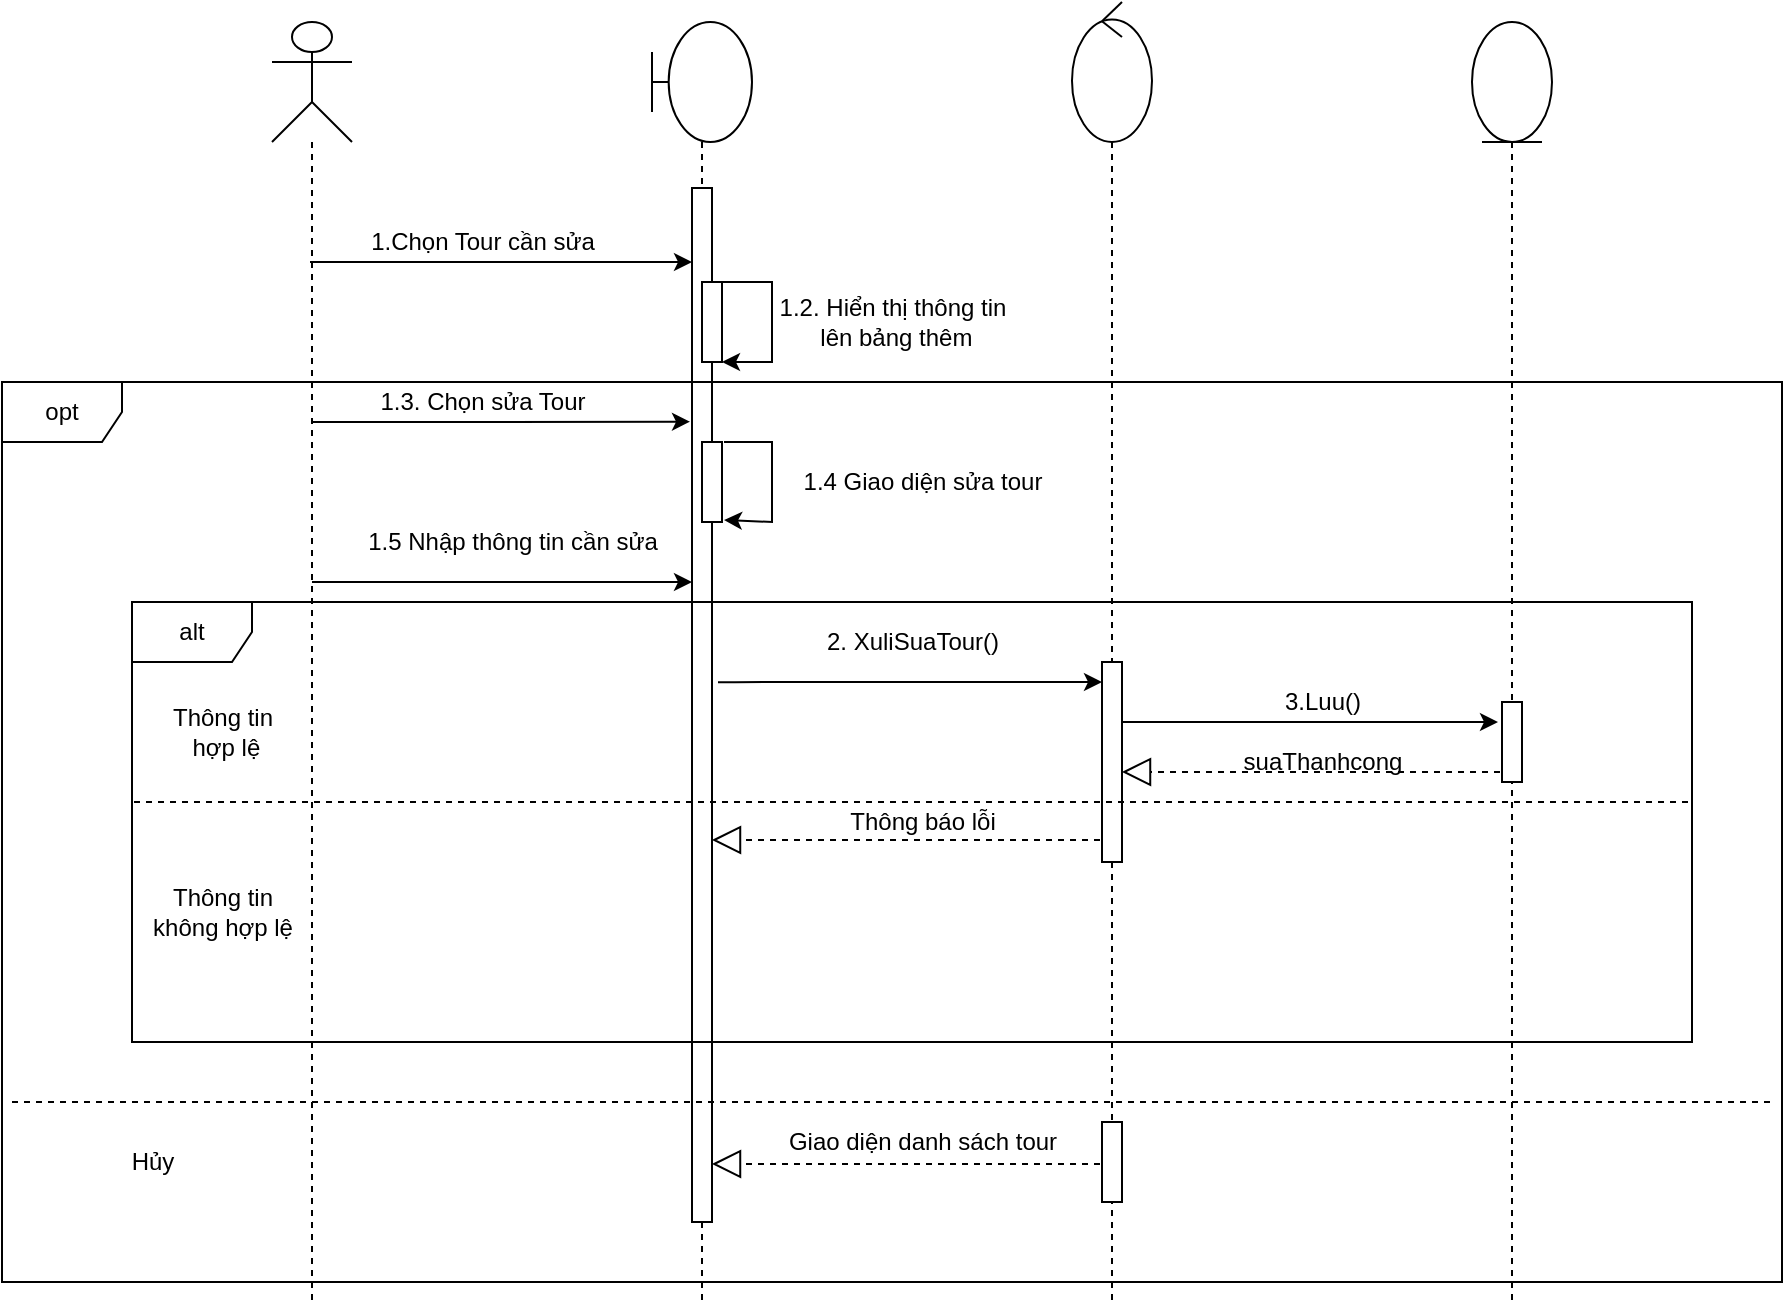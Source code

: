 <mxfile version="14.4.3" type="device"><diagram id="Vhn_syi6zQc9EM8uyeP3" name="Page-1"><mxGraphModel dx="2270" dy="823" grid="1" gridSize="10" guides="1" tooltips="1" connect="1" arrows="1" fold="1" page="1" pageScale="1" pageWidth="850" pageHeight="1100" math="0" shadow="0"><root><mxCell id="0"/><mxCell id="1" parent="0"/><mxCell id="6sCdhDa_GvFqvtuscxSN-1" value="" style="shape=umlLifeline;participant=umlActor;perimeter=lifelinePerimeter;whiteSpace=wrap;html=1;container=1;collapsible=0;recursiveResize=0;verticalAlign=top;spacingTop=36;outlineConnect=0;size=60;" vertex="1" parent="1"><mxGeometry x="120" y="80" width="40" height="640" as="geometry"/></mxCell><mxCell id="6sCdhDa_GvFqvtuscxSN-2" value="" style="shape=umlLifeline;participant=umlBoundary;perimeter=lifelinePerimeter;whiteSpace=wrap;html=1;container=1;collapsible=0;recursiveResize=0;verticalAlign=top;spacingTop=36;outlineConnect=0;size=60;" vertex="1" parent="1"><mxGeometry x="310" y="80" width="50" height="640" as="geometry"/></mxCell><mxCell id="6sCdhDa_GvFqvtuscxSN-6" value="" style="html=1;points=[];perimeter=orthogonalPerimeter;" vertex="1" parent="6sCdhDa_GvFqvtuscxSN-2"><mxGeometry x="20" y="83" width="10" height="517" as="geometry"/></mxCell><mxCell id="6sCdhDa_GvFqvtuscxSN-3" value="" style="shape=umlLifeline;participant=umlControl;perimeter=lifelinePerimeter;whiteSpace=wrap;html=1;container=1;collapsible=0;recursiveResize=0;verticalAlign=top;spacingTop=36;outlineConnect=0;size=70;" vertex="1" parent="1"><mxGeometry x="520" y="70" width="40" height="650" as="geometry"/></mxCell><mxCell id="6sCdhDa_GvFqvtuscxSN-20" value="" style="html=1;points=[];perimeter=orthogonalPerimeter;" vertex="1" parent="6sCdhDa_GvFqvtuscxSN-3"><mxGeometry x="15" y="330" width="10" height="100" as="geometry"/></mxCell><mxCell id="6sCdhDa_GvFqvtuscxSN-36" value="" style="html=1;points=[];perimeter=orthogonalPerimeter;" vertex="1" parent="6sCdhDa_GvFqvtuscxSN-3"><mxGeometry x="15" y="560" width="10" height="40" as="geometry"/></mxCell><mxCell id="6sCdhDa_GvFqvtuscxSN-4" value="" style="shape=umlLifeline;participant=umlEntity;perimeter=lifelinePerimeter;whiteSpace=wrap;html=1;container=1;collapsible=0;recursiveResize=0;verticalAlign=top;spacingTop=36;outlineConnect=0;size=60;" vertex="1" parent="1"><mxGeometry x="720" y="80" width="40" height="640" as="geometry"/></mxCell><mxCell id="6sCdhDa_GvFqvtuscxSN-22" value="" style="html=1;points=[];perimeter=orthogonalPerimeter;" vertex="1" parent="6sCdhDa_GvFqvtuscxSN-4"><mxGeometry x="15" y="340" width="10" height="40" as="geometry"/></mxCell><mxCell id="6sCdhDa_GvFqvtuscxSN-5" value="" style="endArrow=classic;html=1;" edge="1" parent="1" target="6sCdhDa_GvFqvtuscxSN-6"><mxGeometry width="50" height="50" relative="1" as="geometry"><mxPoint x="139" y="200" as="sourcePoint"/><mxPoint x="270" y="203" as="targetPoint"/></mxGeometry></mxCell><mxCell id="6sCdhDa_GvFqvtuscxSN-7" value="1.Chọn Tour cần sửa" style="text;html=1;align=center;verticalAlign=middle;resizable=0;points=[];autosize=1;" vertex="1" parent="1"><mxGeometry x="160" y="180" width="130" height="20" as="geometry"/></mxCell><mxCell id="6sCdhDa_GvFqvtuscxSN-8" value="" style="html=1;points=[];perimeter=orthogonalPerimeter;" vertex="1" parent="1"><mxGeometry x="335" y="210" width="10" height="40" as="geometry"/></mxCell><mxCell id="6sCdhDa_GvFqvtuscxSN-9" value="" style="endArrow=classic;html=1;rounded=0;" edge="1" parent="1" target="6sCdhDa_GvFqvtuscxSN-8"><mxGeometry width="50" height="50" relative="1" as="geometry"><mxPoint x="345" y="210" as="sourcePoint"/><mxPoint x="390" y="310" as="targetPoint"/><Array as="points"><mxPoint x="370" y="210"/><mxPoint x="370" y="250"/></Array></mxGeometry></mxCell><mxCell id="6sCdhDa_GvFqvtuscxSN-10" value="1.2. Hiển thị thông tin&lt;br&gt;&amp;nbsp;lên bảng thêm" style="text;html=1;align=center;verticalAlign=middle;resizable=0;points=[];autosize=1;" vertex="1" parent="1"><mxGeometry x="365" y="215" width="130" height="30" as="geometry"/></mxCell><mxCell id="6sCdhDa_GvFqvtuscxSN-11" value="" style="endArrow=classic;html=1;entryX=-0.1;entryY=0.226;entryDx=0;entryDy=0;entryPerimeter=0;" edge="1" parent="1" source="6sCdhDa_GvFqvtuscxSN-1" target="6sCdhDa_GvFqvtuscxSN-6"><mxGeometry width="50" height="50" relative="1" as="geometry"><mxPoint x="410" y="310" as="sourcePoint"/><mxPoint x="460" y="260" as="targetPoint"/><Array as="points"><mxPoint x="190" y="280"/></Array></mxGeometry></mxCell><mxCell id="6sCdhDa_GvFqvtuscxSN-12" value="1.3. Chọn sửa Tour" style="text;html=1;align=center;verticalAlign=middle;resizable=0;points=[];autosize=1;" vertex="1" parent="1"><mxGeometry x="165" y="260" width="120" height="20" as="geometry"/></mxCell><mxCell id="6sCdhDa_GvFqvtuscxSN-13" value="" style="html=1;points=[];perimeter=orthogonalPerimeter;" vertex="1" parent="1"><mxGeometry x="335" y="290" width="10" height="40" as="geometry"/></mxCell><mxCell id="6sCdhDa_GvFqvtuscxSN-14" value="" style="endArrow=classic;html=1;rounded=0;entryX=1.1;entryY=0.975;entryDx=0;entryDy=0;entryPerimeter=0;" edge="1" parent="1" target="6sCdhDa_GvFqvtuscxSN-13"><mxGeometry width="50" height="50" relative="1" as="geometry"><mxPoint x="346" y="290" as="sourcePoint"/><mxPoint x="346" y="332" as="targetPoint"/><Array as="points"><mxPoint x="370" y="290"/><mxPoint x="370" y="330"/></Array></mxGeometry></mxCell><mxCell id="6sCdhDa_GvFqvtuscxSN-16" value="1.4 Giao diện sửa tour" style="text;html=1;align=center;verticalAlign=middle;resizable=0;points=[];autosize=1;" vertex="1" parent="1"><mxGeometry x="380" y="300" width="130" height="20" as="geometry"/></mxCell><mxCell id="6sCdhDa_GvFqvtuscxSN-17" value="" style="endArrow=classic;html=1;" edge="1" parent="1" source="6sCdhDa_GvFqvtuscxSN-1" target="6sCdhDa_GvFqvtuscxSN-6"><mxGeometry width="50" height="50" relative="1" as="geometry"><mxPoint x="410" y="310" as="sourcePoint"/><mxPoint x="460" y="260" as="targetPoint"/><Array as="points"><mxPoint x="170" y="360"/></Array></mxGeometry></mxCell><mxCell id="6sCdhDa_GvFqvtuscxSN-18" value="1.5 Nhập thông tin cần sửa" style="text;html=1;align=center;verticalAlign=middle;resizable=0;points=[];autosize=1;" vertex="1" parent="1"><mxGeometry x="160" y="330" width="160" height="20" as="geometry"/></mxCell><mxCell id="6sCdhDa_GvFqvtuscxSN-19" value="" style="endArrow=classic;html=1;exitX=1.3;exitY=0.478;exitDx=0;exitDy=0;exitPerimeter=0;" edge="1" parent="1" source="6sCdhDa_GvFqvtuscxSN-6" target="6sCdhDa_GvFqvtuscxSN-20"><mxGeometry width="50" height="50" relative="1" as="geometry"><mxPoint x="410" y="510" as="sourcePoint"/><mxPoint x="536" y="382" as="targetPoint"/><Array as="points"><mxPoint x="360" y="410"/></Array></mxGeometry></mxCell><mxCell id="6sCdhDa_GvFqvtuscxSN-21" value="2. XuliSuaTour()" style="text;html=1;align=center;verticalAlign=middle;resizable=0;points=[];autosize=1;" vertex="1" parent="1"><mxGeometry x="390" y="380" width="100" height="20" as="geometry"/></mxCell><mxCell id="6sCdhDa_GvFqvtuscxSN-23" value="" style="endArrow=classic;html=1;" edge="1" parent="1" source="6sCdhDa_GvFqvtuscxSN-20"><mxGeometry width="50" height="50" relative="1" as="geometry"><mxPoint x="550" y="433" as="sourcePoint"/><mxPoint x="733" y="430" as="targetPoint"/><Array as="points"><mxPoint x="670" y="430"/></Array></mxGeometry></mxCell><mxCell id="6sCdhDa_GvFqvtuscxSN-24" value="3.Luu()" style="text;html=1;align=center;verticalAlign=middle;resizable=0;points=[];autosize=1;" vertex="1" parent="1"><mxGeometry x="620" y="410" width="50" height="20" as="geometry"/></mxCell><mxCell id="6sCdhDa_GvFqvtuscxSN-26" value="" style="endArrow=block;dashed=1;endFill=0;endSize=12;html=1;exitX=-0.1;exitY=0.875;exitDx=0;exitDy=0;exitPerimeter=0;" edge="1" parent="1" source="6sCdhDa_GvFqvtuscxSN-22" target="6sCdhDa_GvFqvtuscxSN-20"><mxGeometry width="160" relative="1" as="geometry"><mxPoint x="350" y="390" as="sourcePoint"/><mxPoint x="510" y="390" as="targetPoint"/></mxGeometry></mxCell><mxCell id="6sCdhDa_GvFqvtuscxSN-27" value="suaThanhcong" style="text;html=1;align=center;verticalAlign=middle;resizable=0;points=[];autosize=1;" vertex="1" parent="1"><mxGeometry x="600" y="440" width="90" height="20" as="geometry"/></mxCell><mxCell id="6sCdhDa_GvFqvtuscxSN-28" value="" style="endArrow=block;dashed=1;endFill=0;endSize=12;html=1;" edge="1" parent="1" target="6sCdhDa_GvFqvtuscxSN-6"><mxGeometry width="160" relative="1" as="geometry"><mxPoint x="534" y="489" as="sourcePoint"/><mxPoint x="341" y="610" as="targetPoint"/></mxGeometry></mxCell><mxCell id="6sCdhDa_GvFqvtuscxSN-29" value="Thông báo lỗi" style="text;html=1;align=center;verticalAlign=middle;resizable=0;points=[];autosize=1;" vertex="1" parent="1"><mxGeometry x="400" y="470" width="90" height="20" as="geometry"/></mxCell><mxCell id="6sCdhDa_GvFqvtuscxSN-30" value="alt" style="shape=umlFrame;whiteSpace=wrap;html=1;" vertex="1" parent="1"><mxGeometry x="50" y="370" width="780" height="220" as="geometry"/></mxCell><mxCell id="6sCdhDa_GvFqvtuscxSN-31" value="" style="endArrow=none;dashed=1;html=1;" edge="1" parent="1"><mxGeometry width="50" height="50" relative="1" as="geometry"><mxPoint x="51" y="470" as="sourcePoint"/><mxPoint x="831" y="470" as="targetPoint"/></mxGeometry></mxCell><mxCell id="6sCdhDa_GvFqvtuscxSN-33" value="Thông tin&lt;br&gt;&amp;nbsp;hợp lệ" style="text;html=1;align=center;verticalAlign=middle;resizable=0;points=[];autosize=1;" vertex="1" parent="1"><mxGeometry x="60" y="420" width="70" height="30" as="geometry"/></mxCell><mxCell id="6sCdhDa_GvFqvtuscxSN-34" value="Thông tin &lt;br&gt;không hợp lệ" style="text;html=1;align=center;verticalAlign=middle;resizable=0;points=[];autosize=1;" vertex="1" parent="1"><mxGeometry x="50" y="510" width="90" height="30" as="geometry"/></mxCell><mxCell id="6sCdhDa_GvFqvtuscxSN-35" value="opt" style="shape=umlFrame;whiteSpace=wrap;html=1;" vertex="1" parent="1"><mxGeometry x="-15" y="260" width="890" height="450" as="geometry"/></mxCell><mxCell id="6sCdhDa_GvFqvtuscxSN-37" value="" style="endArrow=block;dashed=1;endFill=0;endSize=12;html=1;exitX=-0.1;exitY=0.525;exitDx=0;exitDy=0;exitPerimeter=0;" edge="1" parent="1" source="6sCdhDa_GvFqvtuscxSN-36" target="6sCdhDa_GvFqvtuscxSN-6"><mxGeometry width="160" relative="1" as="geometry"><mxPoint x="260" y="570" as="sourcePoint"/><mxPoint x="420" y="570" as="targetPoint"/></mxGeometry></mxCell><mxCell id="6sCdhDa_GvFqvtuscxSN-38" value="Giao diện danh sách tour" style="text;html=1;align=center;verticalAlign=middle;resizable=0;points=[];autosize=1;" vertex="1" parent="1"><mxGeometry x="370" y="630" width="150" height="20" as="geometry"/></mxCell><mxCell id="6sCdhDa_GvFqvtuscxSN-39" value="Hủy" style="text;html=1;align=center;verticalAlign=middle;resizable=0;points=[];autosize=1;" vertex="1" parent="1"><mxGeometry x="40" y="640" width="40" height="20" as="geometry"/></mxCell><mxCell id="6sCdhDa_GvFqvtuscxSN-40" value="" style="endArrow=none;dashed=1;html=1;" edge="1" parent="1"><mxGeometry width="50" height="50" relative="1" as="geometry"><mxPoint x="-10" y="620" as="sourcePoint"/><mxPoint x="870" y="620" as="targetPoint"/></mxGeometry></mxCell></root></mxGraphModel></diagram></mxfile>